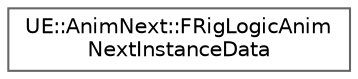 digraph "Graphical Class Hierarchy"
{
 // INTERACTIVE_SVG=YES
 // LATEX_PDF_SIZE
  bgcolor="transparent";
  edge [fontname=Helvetica,fontsize=10,labelfontname=Helvetica,labelfontsize=10];
  node [fontname=Helvetica,fontsize=10,shape=box,height=0.2,width=0.4];
  rankdir="LR";
  Node0 [id="Node000000",label="UE::AnimNext::FRigLogicAnim\lNextInstanceData",height=0.2,width=0.4,color="grey40", fillcolor="white", style="filled",URL="$df/d95/structUE_1_1AnimNext_1_1FRigLogicAnimNextInstanceData.html",tooltip=" "];
}
